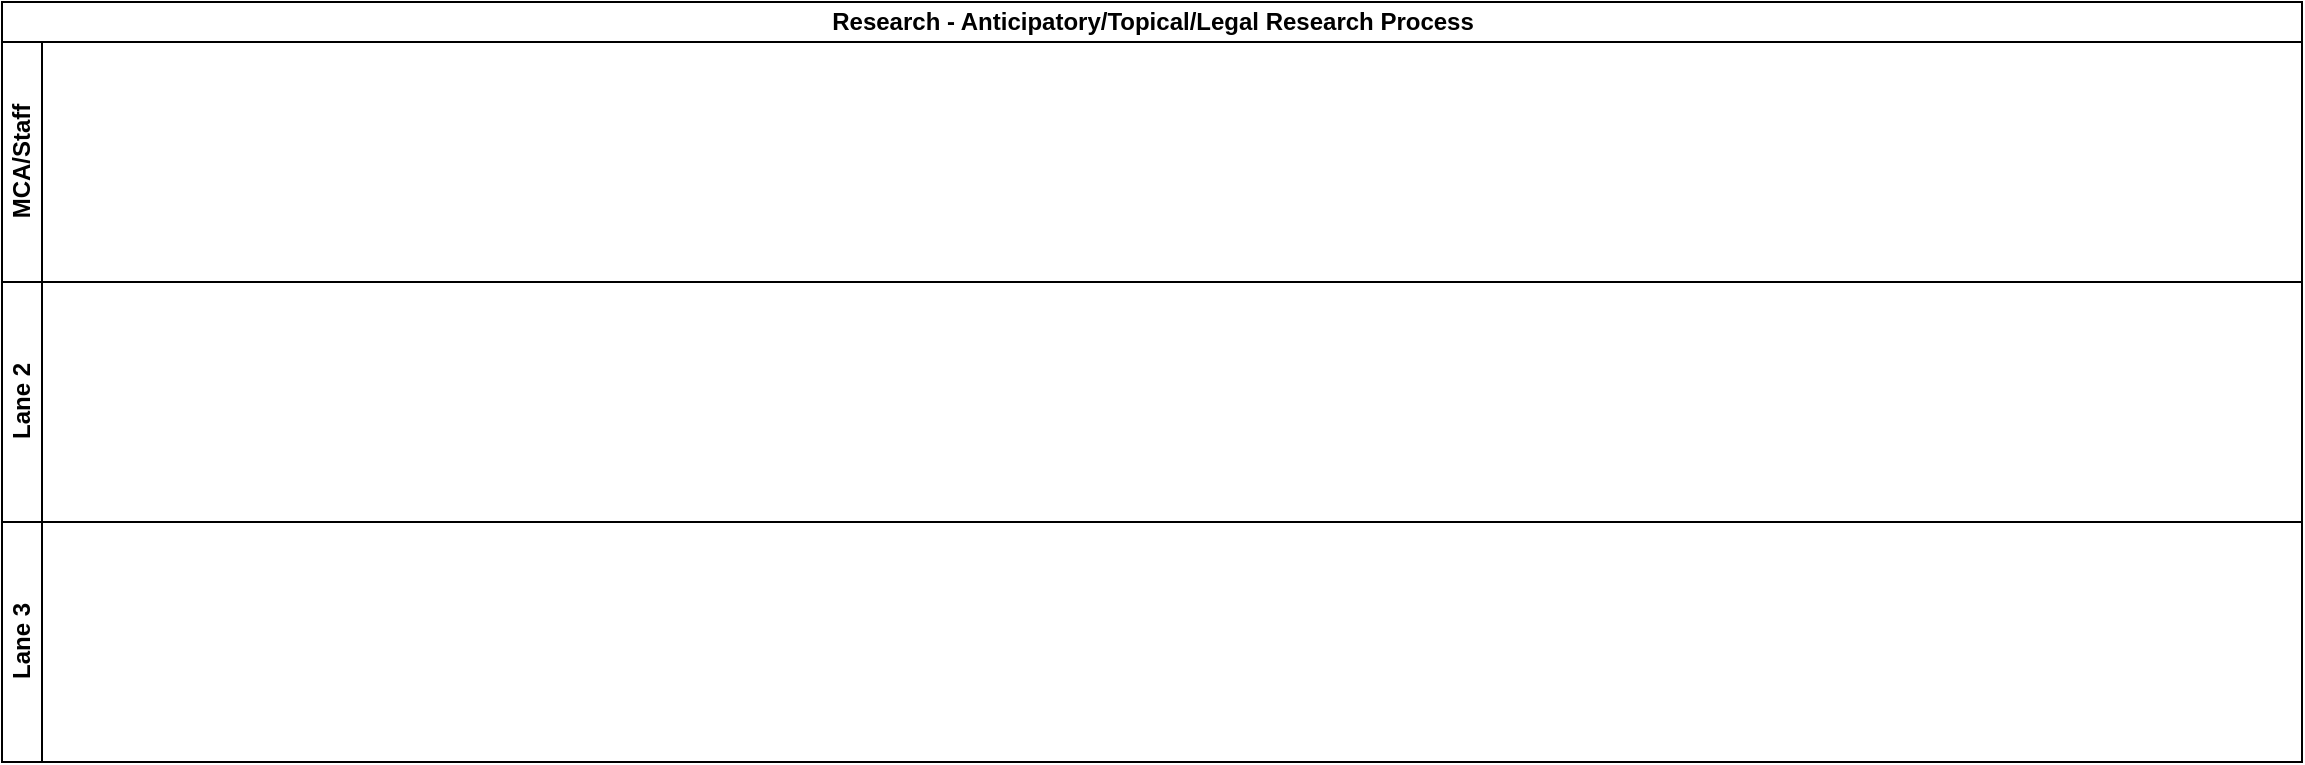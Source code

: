 <mxfile version="13.7.7" type="github">
  <diagram id="TwOUgwQ_L8dcKbeYbcKS" name="Page-1">
    <mxGraphModel dx="910" dy="487" grid="1" gridSize="10" guides="1" tooltips="1" connect="1" arrows="1" fold="1" page="1" pageScale="1" pageWidth="1169" pageHeight="827" math="0" shadow="0">
      <root>
        <mxCell id="0" />
        <mxCell id="1" parent="0" />
        <mxCell id="Q3lczVQ_mJhsyo0WWtEm-1" value="Research - Anticipatory/Topical/Legal Research Process" style="swimlane;html=1;childLayout=stackLayout;resizeParent=1;resizeParentMax=0;horizontal=1;startSize=20;horizontalStack=0;" vertex="1" parent="1">
          <mxGeometry x="10" y="10" width="1150" height="380" as="geometry" />
        </mxCell>
        <mxCell id="Q3lczVQ_mJhsyo0WWtEm-2" value="MCA/Staff" style="swimlane;html=1;startSize=20;horizontal=0;" vertex="1" parent="Q3lczVQ_mJhsyo0WWtEm-1">
          <mxGeometry y="20" width="1150" height="120" as="geometry" />
        </mxCell>
        <mxCell id="Q3lczVQ_mJhsyo0WWtEm-3" value="Lane 2" style="swimlane;html=1;startSize=20;horizontal=0;" vertex="1" parent="Q3lczVQ_mJhsyo0WWtEm-1">
          <mxGeometry y="140" width="1150" height="120" as="geometry" />
        </mxCell>
        <mxCell id="Q3lczVQ_mJhsyo0WWtEm-4" value="Lane 3" style="swimlane;html=1;startSize=20;horizontal=0;" vertex="1" parent="Q3lczVQ_mJhsyo0WWtEm-1">
          <mxGeometry y="260" width="1150" height="120" as="geometry" />
        </mxCell>
      </root>
    </mxGraphModel>
  </diagram>
</mxfile>
